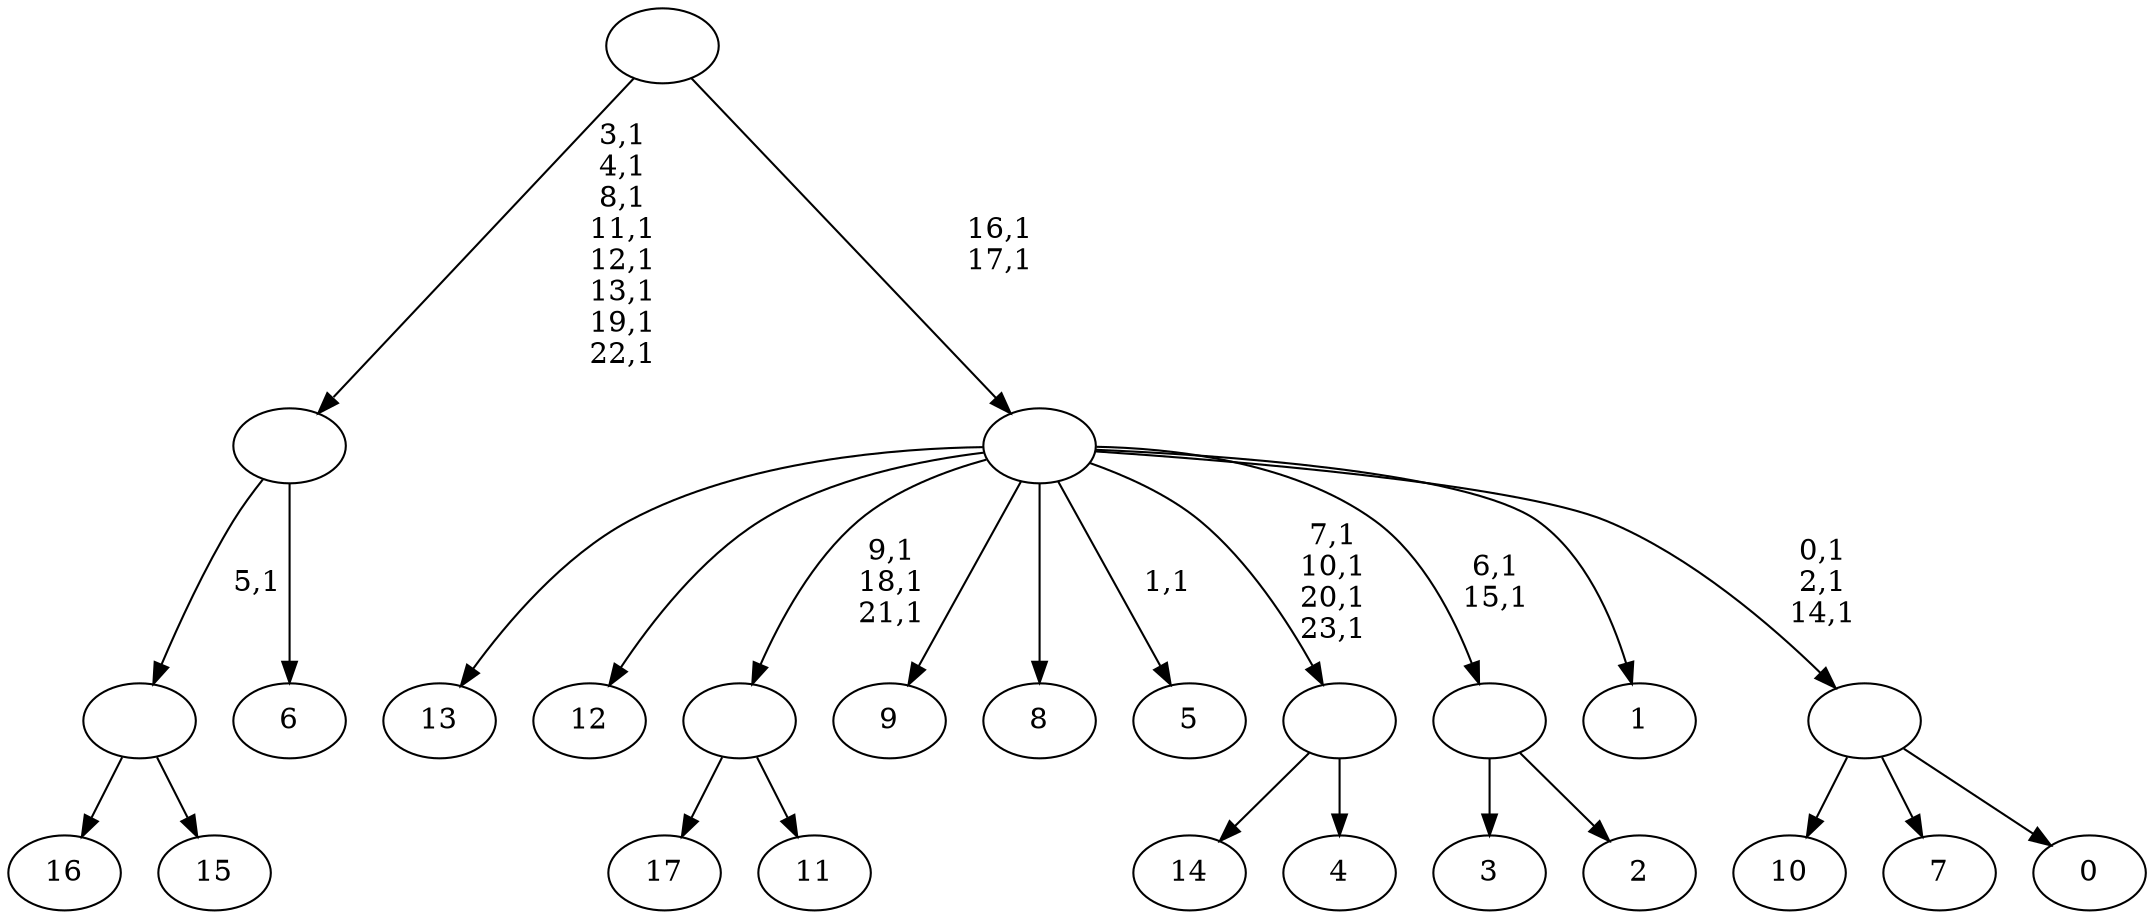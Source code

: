 digraph T {
	42 [label="17"]
	41 [label="16"]
	40 [label="15"]
	39 [label=""]
	38 [label="14"]
	37 [label="13"]
	36 [label="12"]
	35 [label="11"]
	34 [label=""]
	31 [label="10"]
	30 [label="9"]
	29 [label="8"]
	28 [label="7"]
	27 [label="6"]
	26 [label=""]
	18 [label="5"]
	16 [label="4"]
	15 [label=""]
	11 [label="3"]
	10 [label="2"]
	9 [label=""]
	7 [label="1"]
	6 [label="0"]
	5 [label=""]
	2 [label=""]
	0 [label=""]
	39 -> 41 [label=""]
	39 -> 40 [label=""]
	34 -> 42 [label=""]
	34 -> 35 [label=""]
	26 -> 39 [label="5,1"]
	26 -> 27 [label=""]
	15 -> 38 [label=""]
	15 -> 16 [label=""]
	9 -> 11 [label=""]
	9 -> 10 [label=""]
	5 -> 31 [label=""]
	5 -> 28 [label=""]
	5 -> 6 [label=""]
	2 -> 5 [label="0,1\n2,1\n14,1"]
	2 -> 9 [label="6,1\n15,1"]
	2 -> 15 [label="7,1\n10,1\n20,1\n23,1"]
	2 -> 18 [label="1,1"]
	2 -> 34 [label="9,1\n18,1\n21,1"]
	2 -> 37 [label=""]
	2 -> 36 [label=""]
	2 -> 30 [label=""]
	2 -> 29 [label=""]
	2 -> 7 [label=""]
	0 -> 2 [label="16,1\n17,1"]
	0 -> 26 [label="3,1\n4,1\n8,1\n11,1\n12,1\n13,1\n19,1\n22,1"]
}

